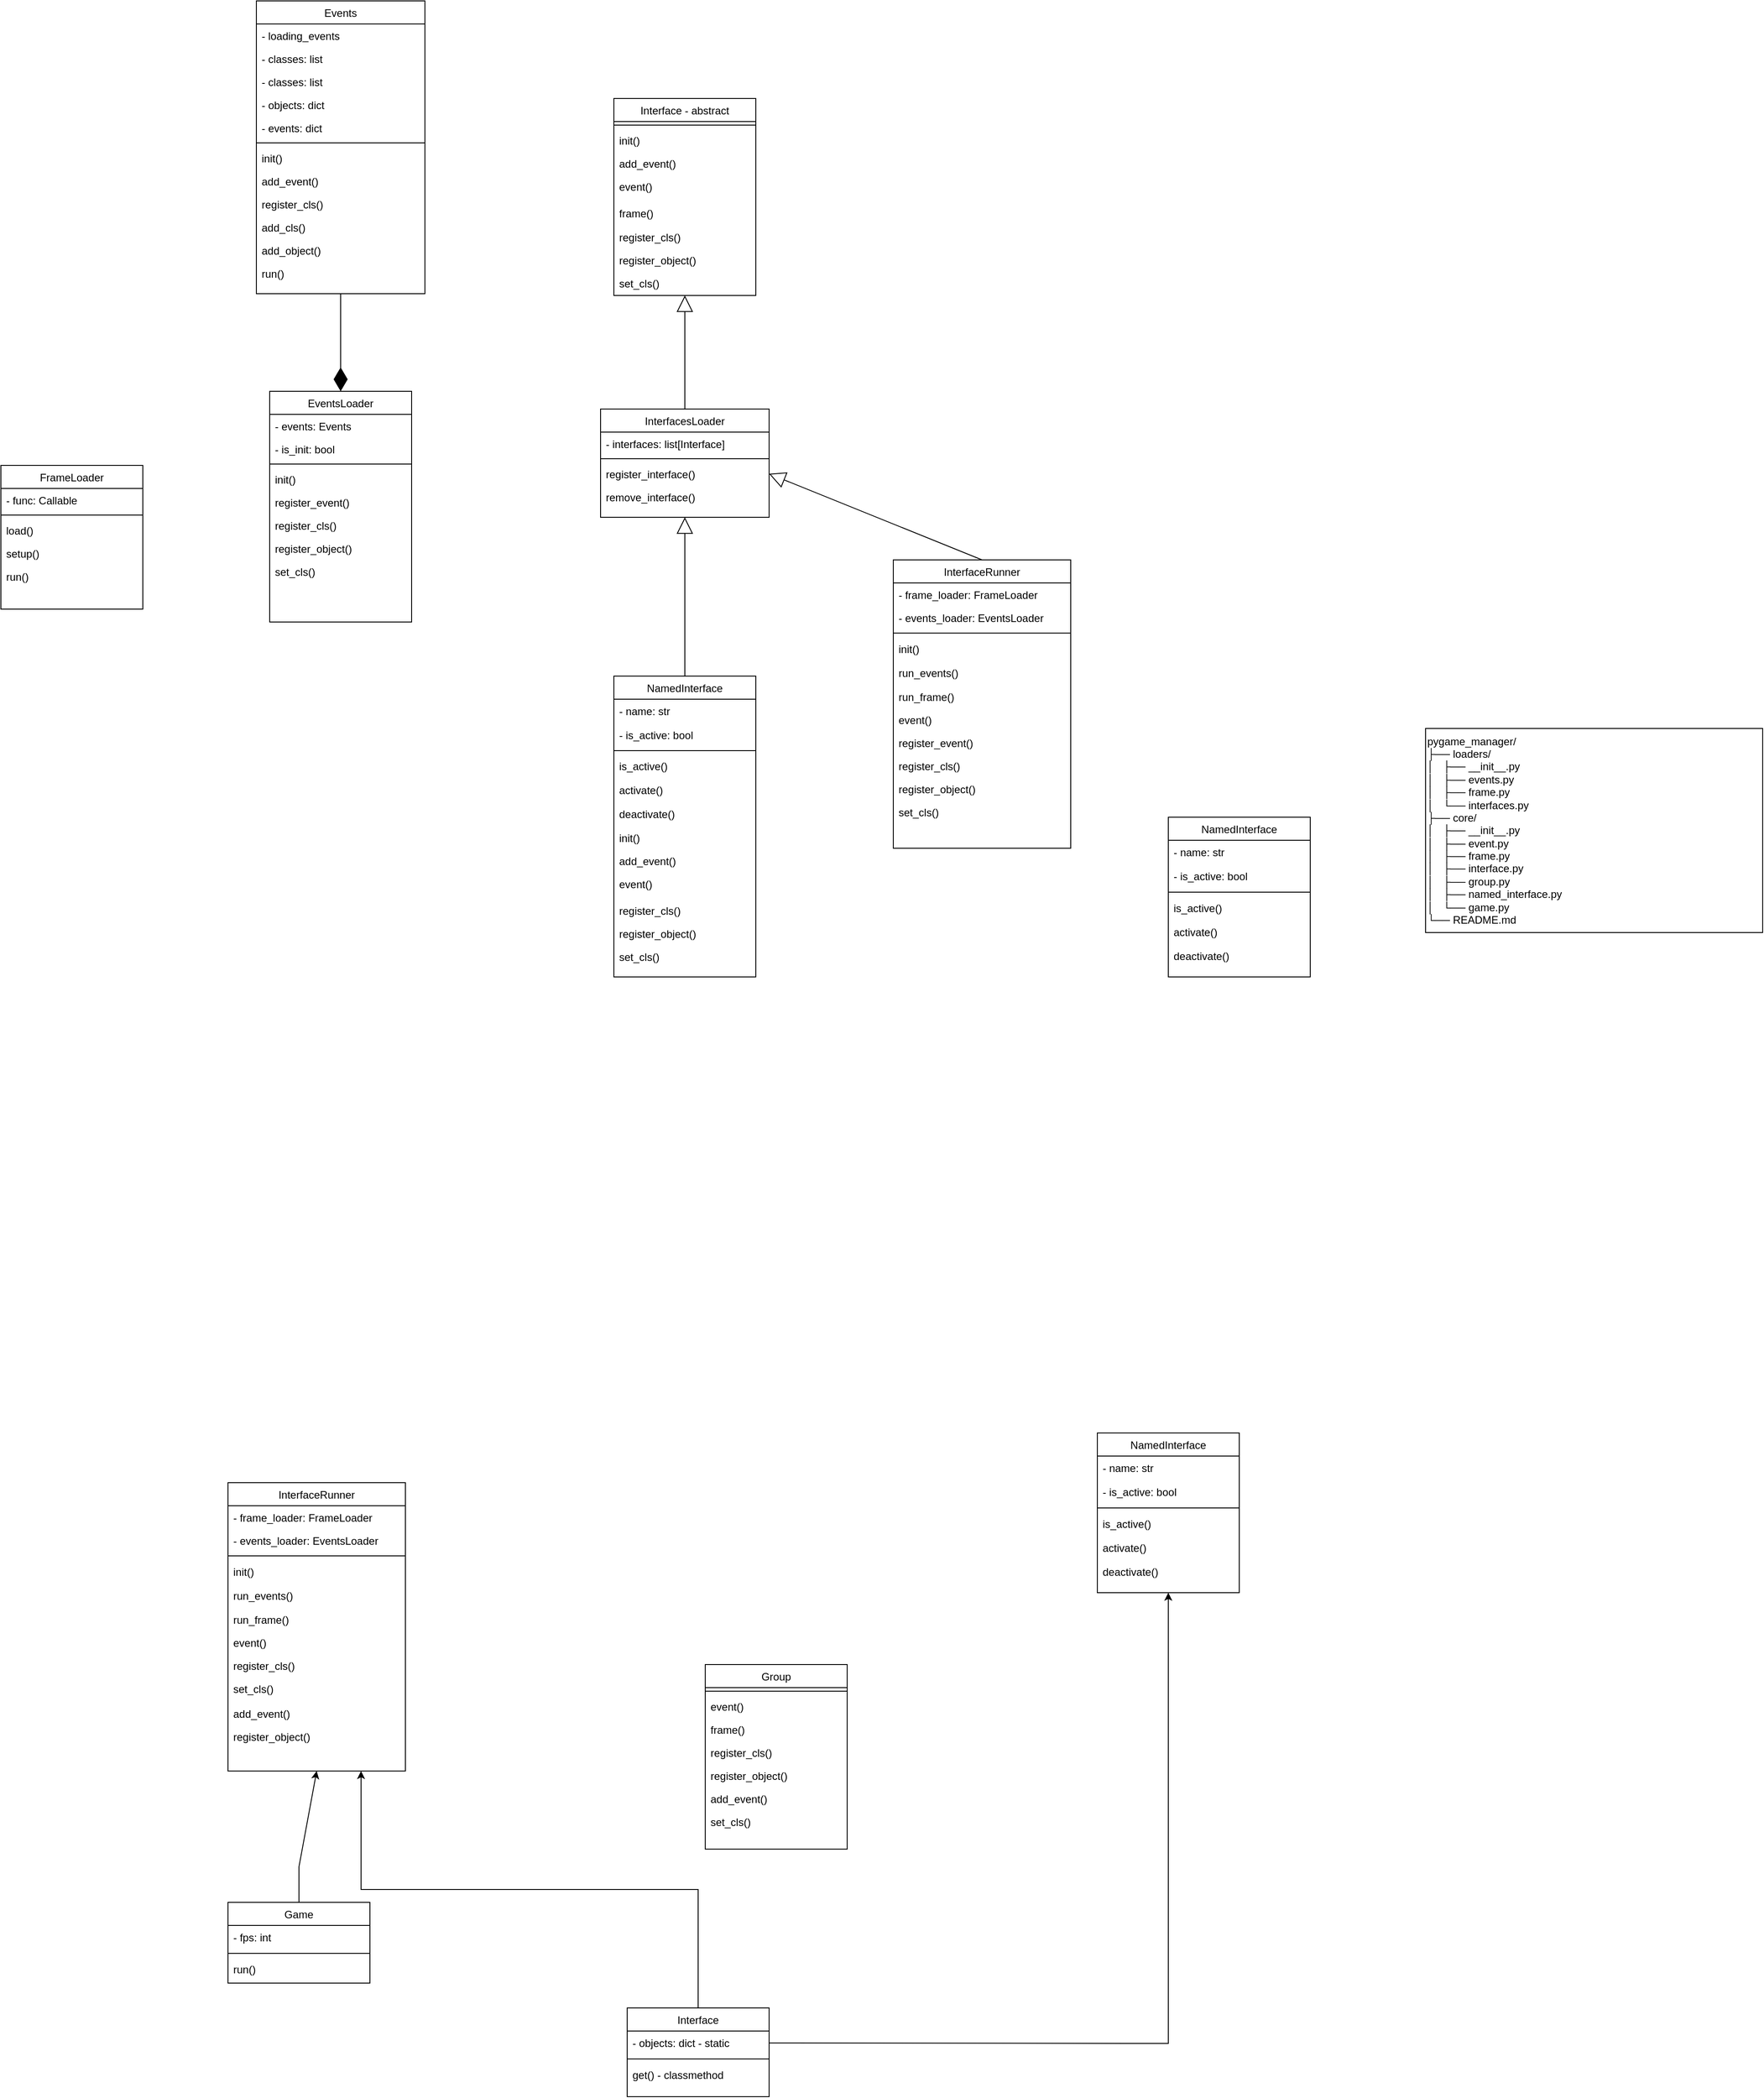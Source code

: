<mxfile version="26.0.16">
  <diagram id="C5RBs43oDa-KdzZeNtuy" name="Page-1">
    <mxGraphModel dx="1600" dy="2019" grid="1" gridSize="10" guides="1" tooltips="1" connect="1" arrows="1" fold="1" page="1" pageScale="1" pageWidth="827" pageHeight="1169" math="0" shadow="0">
      <root>
        <mxCell id="WIyWlLk6GJQsqaUBKTNV-0" />
        <mxCell id="WIyWlLk6GJQsqaUBKTNV-1" parent="WIyWlLk6GJQsqaUBKTNV-0" />
        <mxCell id="MnHgNe1KUJ_qipHJh511-0" value="EventsLoader" style="swimlane;fontStyle=0;align=center;verticalAlign=top;childLayout=stackLayout;horizontal=1;startSize=26;horizontalStack=0;resizeParent=1;resizeLast=0;collapsible=1;marginBottom=0;rounded=0;shadow=0;strokeWidth=1;" parent="WIyWlLk6GJQsqaUBKTNV-1" vertex="1">
          <mxGeometry x="1067" y="130" width="160" height="260" as="geometry">
            <mxRectangle x="550" y="140" width="160" height="26" as="alternateBounds" />
          </mxGeometry>
        </mxCell>
        <mxCell id="MnHgNe1KUJ_qipHJh511-1" value="- events: Events" style="text;align=left;verticalAlign=top;spacingLeft=4;spacingRight=4;overflow=hidden;rotatable=0;points=[[0,0.5],[1,0.5]];portConstraint=eastwest;" parent="MnHgNe1KUJ_qipHJh511-0" vertex="1">
          <mxGeometry y="26" width="160" height="26" as="geometry" />
        </mxCell>
        <mxCell id="MnHgNe1KUJ_qipHJh511-3" value="- is_init: bool" style="text;align=left;verticalAlign=top;spacingLeft=4;spacingRight=4;overflow=hidden;rotatable=0;points=[[0,0.5],[1,0.5]];portConstraint=eastwest;rounded=0;shadow=0;html=0;" parent="MnHgNe1KUJ_qipHJh511-0" vertex="1">
          <mxGeometry y="52" width="160" height="26" as="geometry" />
        </mxCell>
        <mxCell id="MnHgNe1KUJ_qipHJh511-6" value="" style="line;html=1;strokeWidth=1;align=left;verticalAlign=middle;spacingTop=-1;spacingLeft=3;spacingRight=3;rotatable=0;labelPosition=right;points=[];portConstraint=eastwest;" parent="MnHgNe1KUJ_qipHJh511-0" vertex="1">
          <mxGeometry y="78" width="160" height="8" as="geometry" />
        </mxCell>
        <mxCell id="MnHgNe1KUJ_qipHJh511-207" value="init()" style="text;align=left;verticalAlign=top;spacingLeft=4;spacingRight=4;overflow=hidden;rotatable=0;points=[[0,0.5],[1,0.5]];portConstraint=eastwest;" parent="MnHgNe1KUJ_qipHJh511-0" vertex="1">
          <mxGeometry y="86" width="160" height="26" as="geometry" />
        </mxCell>
        <mxCell id="MnHgNe1KUJ_qipHJh511-201" value="register_event()" style="text;align=left;verticalAlign=top;spacingLeft=4;spacingRight=4;overflow=hidden;rotatable=0;points=[[0,0.5],[1,0.5]];portConstraint=eastwest;" parent="MnHgNe1KUJ_qipHJh511-0" vertex="1">
          <mxGeometry y="112" width="160" height="26" as="geometry" />
        </mxCell>
        <mxCell id="MnHgNe1KUJ_qipHJh511-204" value="register_cls()&#xa;" style="text;align=left;verticalAlign=top;spacingLeft=4;spacingRight=4;overflow=hidden;rotatable=0;points=[[0,0.5],[1,0.5]];portConstraint=eastwest;" parent="MnHgNe1KUJ_qipHJh511-0" vertex="1">
          <mxGeometry y="138" width="160" height="26" as="geometry" />
        </mxCell>
        <mxCell id="MnHgNe1KUJ_qipHJh511-203" value="register_object()" style="text;align=left;verticalAlign=top;spacingLeft=4;spacingRight=4;overflow=hidden;rotatable=0;points=[[0,0.5],[1,0.5]];portConstraint=eastwest;" parent="MnHgNe1KUJ_qipHJh511-0" vertex="1">
          <mxGeometry y="164" width="160" height="26" as="geometry" />
        </mxCell>
        <mxCell id="MnHgNe1KUJ_qipHJh511-202" value="set_cls()&#xa;" style="text;align=left;verticalAlign=top;spacingLeft=4;spacingRight=4;overflow=hidden;rotatable=0;points=[[0,0.5],[1,0.5]];portConstraint=eastwest;" parent="MnHgNe1KUJ_qipHJh511-0" vertex="1">
          <mxGeometry y="190" width="160" height="26" as="geometry" />
        </mxCell>
        <mxCell id="MnHgNe1KUJ_qipHJh511-190" style="edgeStyle=orthogonalEdgeStyle;rounded=0;orthogonalLoop=1;jettySize=auto;html=1;exitX=0.5;exitY=0;exitDx=0;exitDy=0;entryX=0.75;entryY=1;entryDx=0;entryDy=0;" parent="WIyWlLk6GJQsqaUBKTNV-1" source="MnHgNe1KUJ_qipHJh511-19" target="MnHgNe1KUJ_qipHJh511-106" edge="1">
          <mxGeometry relative="1" as="geometry" />
        </mxCell>
        <mxCell id="MnHgNe1KUJ_qipHJh511-19" value="Interface" style="swimlane;fontStyle=0;align=center;verticalAlign=top;childLayout=stackLayout;horizontal=1;startSize=26;horizontalStack=0;resizeParent=1;resizeLast=0;collapsible=1;marginBottom=0;rounded=0;shadow=0;strokeWidth=1;" parent="WIyWlLk6GJQsqaUBKTNV-1" vertex="1">
          <mxGeometry x="1470" y="1952" width="160" height="100" as="geometry">
            <mxRectangle x="550" y="140" width="160" height="26" as="alternateBounds" />
          </mxGeometry>
        </mxCell>
        <mxCell id="MnHgNe1KUJ_qipHJh511-187" value="- objects: dict - static" style="text;align=left;verticalAlign=top;spacingLeft=4;spacingRight=4;overflow=hidden;rotatable=0;points=[[0,0.5],[1,0.5]];portConstraint=eastwest;rounded=0;shadow=0;html=0;" parent="MnHgNe1KUJ_qipHJh511-19" vertex="1">
          <mxGeometry y="26" width="160" height="27" as="geometry" />
        </mxCell>
        <mxCell id="MnHgNe1KUJ_qipHJh511-23" value="" style="line;html=1;strokeWidth=1;align=left;verticalAlign=middle;spacingTop=-1;spacingLeft=3;spacingRight=3;rotatable=0;labelPosition=right;points=[];portConstraint=eastwest;" parent="MnHgNe1KUJ_qipHJh511-19" vertex="1">
          <mxGeometry y="53" width="160" height="9" as="geometry" />
        </mxCell>
        <mxCell id="MnHgNe1KUJ_qipHJh511-40" value="get() - classmethod" style="text;align=left;verticalAlign=top;spacingLeft=4;spacingRight=4;overflow=hidden;rotatable=0;points=[[0,0.5],[1,0.5]];portConstraint=eastwest;rounded=0;shadow=0;html=0;" parent="MnHgNe1KUJ_qipHJh511-19" vertex="1">
          <mxGeometry y="62" width="160" height="27" as="geometry" />
        </mxCell>
        <mxCell id="MnHgNe1KUJ_qipHJh511-44" value="Game" style="swimlane;fontStyle=0;align=center;verticalAlign=top;childLayout=stackLayout;horizontal=1;startSize=26;horizontalStack=0;resizeParent=1;resizeLast=0;collapsible=1;marginBottom=0;rounded=0;shadow=0;strokeWidth=1;" parent="WIyWlLk6GJQsqaUBKTNV-1" vertex="1">
          <mxGeometry x="1020" y="1833" width="160" height="91" as="geometry">
            <mxRectangle x="550" y="140" width="160" height="26" as="alternateBounds" />
          </mxGeometry>
        </mxCell>
        <mxCell id="MnHgNe1KUJ_qipHJh511-45" value="- fps: int" style="text;align=left;verticalAlign=top;spacingLeft=4;spacingRight=4;overflow=hidden;rotatable=0;points=[[0,0.5],[1,0.5]];portConstraint=eastwest;rounded=0;shadow=0;html=0;" parent="MnHgNe1KUJ_qipHJh511-44" vertex="1">
          <mxGeometry y="26" width="160" height="27" as="geometry" />
        </mxCell>
        <mxCell id="MnHgNe1KUJ_qipHJh511-48" value="" style="line;html=1;strokeWidth=1;align=left;verticalAlign=middle;spacingTop=-1;spacingLeft=3;spacingRight=3;rotatable=0;labelPosition=right;points=[];portConstraint=eastwest;" parent="MnHgNe1KUJ_qipHJh511-44" vertex="1">
          <mxGeometry y="53" width="160" height="9" as="geometry" />
        </mxCell>
        <mxCell id="MnHgNe1KUJ_qipHJh511-57" value="run()" style="text;align=left;verticalAlign=top;spacingLeft=4;spacingRight=4;overflow=hidden;rotatable=0;points=[[0,0.5],[1,0.5]];portConstraint=eastwest;rounded=0;shadow=0;html=0;" parent="MnHgNe1KUJ_qipHJh511-44" vertex="1">
          <mxGeometry y="62" width="160" height="27" as="geometry" />
        </mxCell>
        <mxCell id="MnHgNe1KUJ_qipHJh511-67" value="Group" style="swimlane;fontStyle=0;align=center;verticalAlign=top;childLayout=stackLayout;horizontal=1;startSize=26;horizontalStack=0;resizeParent=1;resizeLast=0;collapsible=1;marginBottom=0;rounded=0;shadow=0;strokeWidth=1;" parent="WIyWlLk6GJQsqaUBKTNV-1" vertex="1">
          <mxGeometry x="1558" y="1565" width="160" height="208" as="geometry">
            <mxRectangle x="550" y="140" width="160" height="26" as="alternateBounds" />
          </mxGeometry>
        </mxCell>
        <mxCell id="MnHgNe1KUJ_qipHJh511-70" value="" style="line;html=1;strokeWidth=1;align=left;verticalAlign=middle;spacingTop=-1;spacingLeft=3;spacingRight=3;rotatable=0;labelPosition=right;points=[];portConstraint=eastwest;" parent="MnHgNe1KUJ_qipHJh511-67" vertex="1">
          <mxGeometry y="26" width="160" height="8" as="geometry" />
        </mxCell>
        <mxCell id="MnHgNe1KUJ_qipHJh511-75" value="event()" style="text;align=left;verticalAlign=top;spacingLeft=4;spacingRight=4;overflow=hidden;rotatable=0;points=[[0,0.5],[1,0.5]];portConstraint=eastwest;rounded=0;shadow=0;html=0;" parent="MnHgNe1KUJ_qipHJh511-67" vertex="1">
          <mxGeometry y="34" width="160" height="26" as="geometry" />
        </mxCell>
        <mxCell id="MnHgNe1KUJ_qipHJh511-136" value="frame()&#xa;" style="text;align=left;verticalAlign=top;spacingLeft=4;spacingRight=4;overflow=hidden;rotatable=0;points=[[0,0.5],[1,0.5]];portConstraint=eastwest;" parent="MnHgNe1KUJ_qipHJh511-67" vertex="1">
          <mxGeometry y="60" width="160" height="26" as="geometry" />
        </mxCell>
        <mxCell id="MnHgNe1KUJ_qipHJh511-137" value="register_cls()&#xa;" style="text;align=left;verticalAlign=top;spacingLeft=4;spacingRight=4;overflow=hidden;rotatable=0;points=[[0,0.5],[1,0.5]];portConstraint=eastwest;" parent="MnHgNe1KUJ_qipHJh511-67" vertex="1">
          <mxGeometry y="86" width="160" height="26" as="geometry" />
        </mxCell>
        <mxCell id="MnHgNe1KUJ_qipHJh511-138" value="register_object()" style="text;align=left;verticalAlign=top;spacingLeft=4;spacingRight=4;overflow=hidden;rotatable=0;points=[[0,0.5],[1,0.5]];portConstraint=eastwest;" parent="MnHgNe1KUJ_qipHJh511-67" vertex="1">
          <mxGeometry y="112" width="160" height="26" as="geometry" />
        </mxCell>
        <mxCell id="MnHgNe1KUJ_qipHJh511-73" value="add_event()" style="text;align=left;verticalAlign=top;spacingLeft=4;spacingRight=4;overflow=hidden;rotatable=0;points=[[0,0.5],[1,0.5]];portConstraint=eastwest;rounded=0;shadow=0;html=0;" parent="MnHgNe1KUJ_qipHJh511-67" vertex="1">
          <mxGeometry y="138" width="160" height="26" as="geometry" />
        </mxCell>
        <mxCell id="MnHgNe1KUJ_qipHJh511-140" value="set_cls()&#xa;" style="text;align=left;verticalAlign=top;spacingLeft=4;spacingRight=4;overflow=hidden;rotatable=0;points=[[0,0.5],[1,0.5]];portConstraint=eastwest;" parent="MnHgNe1KUJ_qipHJh511-67" vertex="1">
          <mxGeometry y="164" width="160" height="26" as="geometry" />
        </mxCell>
        <mxCell id="MnHgNe1KUJ_qipHJh511-77" value="Events" style="swimlane;fontStyle=0;align=center;verticalAlign=top;childLayout=stackLayout;horizontal=1;startSize=26;horizontalStack=0;resizeParent=1;resizeLast=0;collapsible=1;marginBottom=0;rounded=0;shadow=0;strokeWidth=1;" parent="WIyWlLk6GJQsqaUBKTNV-1" vertex="1">
          <mxGeometry x="1052" y="-310" width="190" height="330" as="geometry">
            <mxRectangle x="550" y="140" width="160" height="26" as="alternateBounds" />
          </mxGeometry>
        </mxCell>
        <mxCell id="MnHgNe1KUJ_qipHJh511-78" value="- loading_events" style="text;align=left;verticalAlign=top;spacingLeft=4;spacingRight=4;overflow=hidden;rotatable=0;points=[[0,0.5],[1,0.5]];portConstraint=eastwest;rounded=0;shadow=0;html=0;" parent="MnHgNe1KUJ_qipHJh511-77" vertex="1">
          <mxGeometry y="26" width="190" height="26" as="geometry" />
        </mxCell>
        <mxCell id="MnHgNe1KUJ_qipHJh511-105" value="- classes: list" style="text;align=left;verticalAlign=top;spacingLeft=4;spacingRight=4;overflow=hidden;rotatable=0;points=[[0,0.5],[1,0.5]];portConstraint=eastwest;" parent="MnHgNe1KUJ_qipHJh511-77" vertex="1">
          <mxGeometry y="52" width="190" height="26" as="geometry" />
        </mxCell>
        <mxCell id="MnHgNe1KUJ_qipHJh511-79" value="- classes: list" style="text;align=left;verticalAlign=top;spacingLeft=4;spacingRight=4;overflow=hidden;rotatable=0;points=[[0,0.5],[1,0.5]];portConstraint=eastwest;" parent="MnHgNe1KUJ_qipHJh511-77" vertex="1">
          <mxGeometry y="78" width="190" height="26" as="geometry" />
        </mxCell>
        <mxCell id="MnHgNe1KUJ_qipHJh511-88" value="- objects: dict" style="text;align=left;verticalAlign=top;spacingLeft=4;spacingRight=4;overflow=hidden;rotatable=0;points=[[0,0.5],[1,0.5]];portConstraint=eastwest;" parent="MnHgNe1KUJ_qipHJh511-77" vertex="1">
          <mxGeometry y="104" width="190" height="26" as="geometry" />
        </mxCell>
        <mxCell id="MnHgNe1KUJ_qipHJh511-89" value="- events: dict" style="text;align=left;verticalAlign=top;spacingLeft=4;spacingRight=4;overflow=hidden;rotatable=0;points=[[0,0.5],[1,0.5]];portConstraint=eastwest;" parent="MnHgNe1KUJ_qipHJh511-77" vertex="1">
          <mxGeometry y="130" width="190" height="26" as="geometry" />
        </mxCell>
        <mxCell id="MnHgNe1KUJ_qipHJh511-80" value="" style="line;html=1;strokeWidth=1;align=left;verticalAlign=middle;spacingTop=-1;spacingLeft=3;spacingRight=3;rotatable=0;labelPosition=right;points=[];portConstraint=eastwest;" parent="MnHgNe1KUJ_qipHJh511-77" vertex="1">
          <mxGeometry y="156" width="190" height="8" as="geometry" />
        </mxCell>
        <mxCell id="MnHgNe1KUJ_qipHJh511-81" value="init()" style="text;align=left;verticalAlign=top;spacingLeft=4;spacingRight=4;overflow=hidden;rotatable=0;points=[[0,0.5],[1,0.5]];portConstraint=eastwest;rounded=0;shadow=0;html=0;" parent="MnHgNe1KUJ_qipHJh511-77" vertex="1">
          <mxGeometry y="164" width="190" height="26" as="geometry" />
        </mxCell>
        <mxCell id="MnHgNe1KUJ_qipHJh511-90" value="add_event()" style="text;align=left;verticalAlign=top;spacingLeft=4;spacingRight=4;overflow=hidden;rotatable=0;points=[[0,0.5],[1,0.5]];portConstraint=eastwest;rounded=0;shadow=0;html=0;" parent="MnHgNe1KUJ_qipHJh511-77" vertex="1">
          <mxGeometry y="190" width="190" height="26" as="geometry" />
        </mxCell>
        <mxCell id="MnHgNe1KUJ_qipHJh511-91" value="register_cls()" style="text;align=left;verticalAlign=top;spacingLeft=4;spacingRight=4;overflow=hidden;rotatable=0;points=[[0,0.5],[1,0.5]];portConstraint=eastwest;rounded=0;shadow=0;html=0;" parent="MnHgNe1KUJ_qipHJh511-77" vertex="1">
          <mxGeometry y="216" width="190" height="26" as="geometry" />
        </mxCell>
        <mxCell id="MnHgNe1KUJ_qipHJh511-93" value="add_cls()" style="text;align=left;verticalAlign=top;spacingLeft=4;spacingRight=4;overflow=hidden;rotatable=0;points=[[0,0.5],[1,0.5]];portConstraint=eastwest;rounded=0;shadow=0;html=0;" parent="MnHgNe1KUJ_qipHJh511-77" vertex="1">
          <mxGeometry y="242" width="190" height="26" as="geometry" />
        </mxCell>
        <mxCell id="MnHgNe1KUJ_qipHJh511-94" value="add_object()" style="text;align=left;verticalAlign=top;spacingLeft=4;spacingRight=4;overflow=hidden;rotatable=0;points=[[0,0.5],[1,0.5]];portConstraint=eastwest;rounded=0;shadow=0;html=0;" parent="MnHgNe1KUJ_qipHJh511-77" vertex="1">
          <mxGeometry y="268" width="190" height="26" as="geometry" />
        </mxCell>
        <mxCell id="MnHgNe1KUJ_qipHJh511-95" value="run()" style="text;align=left;verticalAlign=top;spacingLeft=4;spacingRight=4;overflow=hidden;rotatable=0;points=[[0,0.5],[1,0.5]];portConstraint=eastwest;rounded=0;shadow=0;html=0;" parent="MnHgNe1KUJ_qipHJh511-77" vertex="1">
          <mxGeometry y="294" width="190" height="26" as="geometry" />
        </mxCell>
        <mxCell id="MnHgNe1KUJ_qipHJh511-96" value="InterfacesLoader" style="swimlane;fontStyle=0;align=center;verticalAlign=top;childLayout=stackLayout;horizontal=1;startSize=26;horizontalStack=0;resizeParent=1;resizeLast=0;collapsible=1;marginBottom=0;rounded=0;shadow=0;strokeWidth=1;" parent="WIyWlLk6GJQsqaUBKTNV-1" vertex="1">
          <mxGeometry x="1440" y="150" width="190" height="122" as="geometry">
            <mxRectangle x="550" y="140" width="160" height="26" as="alternateBounds" />
          </mxGeometry>
        </mxCell>
        <mxCell id="MnHgNe1KUJ_qipHJh511-98" value="- interfaces: list[Interface]" style="text;align=left;verticalAlign=top;spacingLeft=4;spacingRight=4;overflow=hidden;rotatable=0;points=[[0,0.5],[1,0.5]];portConstraint=eastwest;" parent="MnHgNe1KUJ_qipHJh511-96" vertex="1">
          <mxGeometry y="26" width="190" height="26" as="geometry" />
        </mxCell>
        <mxCell id="MnHgNe1KUJ_qipHJh511-99" value="" style="line;html=1;strokeWidth=1;align=left;verticalAlign=middle;spacingTop=-1;spacingLeft=3;spacingRight=3;rotatable=0;labelPosition=right;points=[];portConstraint=eastwest;" parent="MnHgNe1KUJ_qipHJh511-96" vertex="1">
          <mxGeometry y="52" width="190" height="8" as="geometry" />
        </mxCell>
        <mxCell id="MnHgNe1KUJ_qipHJh511-100" value="register_interface()" style="text;align=left;verticalAlign=top;spacingLeft=4;spacingRight=4;overflow=hidden;rotatable=0;points=[[0,0.5],[1,0.5]];portConstraint=eastwest;rounded=0;shadow=0;html=0;" parent="MnHgNe1KUJ_qipHJh511-96" vertex="1">
          <mxGeometry y="60" width="190" height="26" as="geometry" />
        </mxCell>
        <mxCell id="MnHgNe1KUJ_qipHJh511-133" value="remove_interface()" style="text;align=left;verticalAlign=top;spacingLeft=4;spacingRight=4;overflow=hidden;rotatable=0;points=[[0,0.5],[1,0.5]];portConstraint=eastwest;rounded=0;shadow=0;html=0;" parent="MnHgNe1KUJ_qipHJh511-96" vertex="1">
          <mxGeometry y="86" width="190" height="26" as="geometry" />
        </mxCell>
        <mxCell id="MnHgNe1KUJ_qipHJh511-106" value="InterfaceRunner" style="swimlane;fontStyle=0;align=center;verticalAlign=top;childLayout=stackLayout;horizontal=1;startSize=26;horizontalStack=0;resizeParent=1;resizeLast=0;collapsible=1;marginBottom=0;rounded=0;shadow=0;strokeWidth=1;" parent="WIyWlLk6GJQsqaUBKTNV-1" vertex="1">
          <mxGeometry x="1020" y="1360" width="200" height="325" as="geometry">
            <mxRectangle x="550" y="140" width="160" height="26" as="alternateBounds" />
          </mxGeometry>
        </mxCell>
        <mxCell id="MnHgNe1KUJ_qipHJh511-191" value="- frame_loader: FrameLoader" style="text;align=left;verticalAlign=top;spacingLeft=4;spacingRight=4;overflow=hidden;rotatable=0;points=[[0,0.5],[1,0.5]];portConstraint=eastwest;" parent="MnHgNe1KUJ_qipHJh511-106" vertex="1">
          <mxGeometry y="26" width="200" height="26" as="geometry" />
        </mxCell>
        <mxCell id="MnHgNe1KUJ_qipHJh511-194" value="- events_loader: EventsLoader" style="text;align=left;verticalAlign=top;spacingLeft=4;spacingRight=4;overflow=hidden;rotatable=0;points=[[0,0.5],[1,0.5]];portConstraint=eastwest;" parent="MnHgNe1KUJ_qipHJh511-106" vertex="1">
          <mxGeometry y="52" width="200" height="26" as="geometry" />
        </mxCell>
        <mxCell id="MnHgNe1KUJ_qipHJh511-108" value="" style="line;html=1;strokeWidth=1;align=left;verticalAlign=middle;spacingTop=-1;spacingLeft=3;spacingRight=3;rotatable=0;labelPosition=right;points=[];portConstraint=eastwest;" parent="MnHgNe1KUJ_qipHJh511-106" vertex="1">
          <mxGeometry y="78" width="200" height="9" as="geometry" />
        </mxCell>
        <mxCell id="MnHgNe1KUJ_qipHJh511-156" value="init()" style="text;align=left;verticalAlign=top;spacingLeft=4;spacingRight=4;overflow=hidden;rotatable=0;points=[[0,0.5],[1,0.5]];portConstraint=eastwest;rounded=0;shadow=0;html=0;" parent="MnHgNe1KUJ_qipHJh511-106" vertex="1">
          <mxGeometry y="87" width="200" height="27" as="geometry" />
        </mxCell>
        <mxCell id="MnHgNe1KUJ_qipHJh511-113" value="run_events()" style="text;align=left;verticalAlign=top;spacingLeft=4;spacingRight=4;overflow=hidden;rotatable=0;points=[[0,0.5],[1,0.5]];portConstraint=eastwest;rounded=0;shadow=0;html=0;" parent="MnHgNe1KUJ_qipHJh511-106" vertex="1">
          <mxGeometry y="114" width="200" height="27" as="geometry" />
        </mxCell>
        <mxCell id="MnHgNe1KUJ_qipHJh511-182" value="run_frame()" style="text;align=left;verticalAlign=top;spacingLeft=4;spacingRight=4;overflow=hidden;rotatable=0;points=[[0,0.5],[1,0.5]];portConstraint=eastwest;" parent="MnHgNe1KUJ_qipHJh511-106" vertex="1">
          <mxGeometry y="141" width="200" height="26" as="geometry" />
        </mxCell>
        <mxCell id="MnHgNe1KUJ_qipHJh511-159" value="event()" style="text;align=left;verticalAlign=top;spacingLeft=4;spacingRight=4;overflow=hidden;rotatable=0;points=[[0,0.5],[1,0.5]];portConstraint=eastwest;rounded=0;shadow=0;html=0;" parent="MnHgNe1KUJ_qipHJh511-106" vertex="1">
          <mxGeometry y="167" width="200" height="26" as="geometry" />
        </mxCell>
        <mxCell id="MnHgNe1KUJ_qipHJh511-160" value="register_cls()&#xa;" style="text;align=left;verticalAlign=top;spacingLeft=4;spacingRight=4;overflow=hidden;rotatable=0;points=[[0,0.5],[1,0.5]];portConstraint=eastwest;" parent="MnHgNe1KUJ_qipHJh511-106" vertex="1">
          <mxGeometry y="193" width="200" height="26" as="geometry" />
        </mxCell>
        <mxCell id="MnHgNe1KUJ_qipHJh511-163" value="set_cls()&#xa;" style="text;align=left;verticalAlign=top;spacingLeft=4;spacingRight=4;overflow=hidden;rotatable=0;points=[[0,0.5],[1,0.5]];portConstraint=eastwest;" parent="MnHgNe1KUJ_qipHJh511-106" vertex="1">
          <mxGeometry y="219" width="200" height="28" as="geometry" />
        </mxCell>
        <mxCell id="MnHgNe1KUJ_qipHJh511-162" value="add_event()" style="text;align=left;verticalAlign=top;spacingLeft=4;spacingRight=4;overflow=hidden;rotatable=0;points=[[0,0.5],[1,0.5]];portConstraint=eastwest;rounded=0;shadow=0;html=0;" parent="MnHgNe1KUJ_qipHJh511-106" vertex="1">
          <mxGeometry y="247" width="200" height="26" as="geometry" />
        </mxCell>
        <mxCell id="MnHgNe1KUJ_qipHJh511-161" value="register_object()" style="text;align=left;verticalAlign=top;spacingLeft=4;spacingRight=4;overflow=hidden;rotatable=0;points=[[0,0.5],[1,0.5]];portConstraint=eastwest;" parent="MnHgNe1KUJ_qipHJh511-106" vertex="1">
          <mxGeometry y="273" width="200" height="26" as="geometry" />
        </mxCell>
        <mxCell id="MnHgNe1KUJ_qipHJh511-122" value="" style="endArrow=classic;html=1;rounded=0;exitX=0.5;exitY=0;exitDx=0;exitDy=0;entryX=0.5;entryY=1;entryDx=0;entryDy=0;" parent="WIyWlLk6GJQsqaUBKTNV-1" source="MnHgNe1KUJ_qipHJh511-44" target="MnHgNe1KUJ_qipHJh511-106" edge="1">
          <mxGeometry width="50" height="50" relative="1" as="geometry">
            <mxPoint x="1260" y="1825" as="sourcePoint" />
            <mxPoint x="1102" y="1680" as="targetPoint" />
            <Array as="points">
              <mxPoint x="1100" y="1793" />
            </Array>
          </mxGeometry>
        </mxCell>
        <mxCell id="MnHgNe1KUJ_qipHJh511-142" value="FrameLoader" style="swimlane;fontStyle=0;align=center;verticalAlign=top;childLayout=stackLayout;horizontal=1;startSize=26;horizontalStack=0;resizeParent=1;resizeLast=0;collapsible=1;marginBottom=0;rounded=0;shadow=0;strokeWidth=1;" parent="WIyWlLk6GJQsqaUBKTNV-1" vertex="1">
          <mxGeometry x="764" y="213.5" width="160" height="162" as="geometry">
            <mxRectangle x="550" y="140" width="160" height="26" as="alternateBounds" />
          </mxGeometry>
        </mxCell>
        <mxCell id="MnHgNe1KUJ_qipHJh511-153" value="- func: Callable" style="text;align=left;verticalAlign=top;spacingLeft=4;spacingRight=4;overflow=hidden;rotatable=0;points=[[0,0.5],[1,0.5]];portConstraint=eastwest;" parent="MnHgNe1KUJ_qipHJh511-142" vertex="1">
          <mxGeometry y="26" width="160" height="26" as="geometry" />
        </mxCell>
        <mxCell id="MnHgNe1KUJ_qipHJh511-143" value="" style="line;html=1;strokeWidth=1;align=left;verticalAlign=middle;spacingTop=-1;spacingLeft=3;spacingRight=3;rotatable=0;labelPosition=right;points=[];portConstraint=eastwest;" parent="MnHgNe1KUJ_qipHJh511-142" vertex="1">
          <mxGeometry y="52" width="160" height="8" as="geometry" />
        </mxCell>
        <mxCell id="MnHgNe1KUJ_qipHJh511-154" value="load()" style="text;align=left;verticalAlign=top;spacingLeft=4;spacingRight=4;overflow=hidden;rotatable=0;points=[[0,0.5],[1,0.5]];portConstraint=eastwest;" parent="MnHgNe1KUJ_qipHJh511-142" vertex="1">
          <mxGeometry y="60" width="160" height="26" as="geometry" />
        </mxCell>
        <mxCell id="MnHgNe1KUJ_qipHJh511-183" value="setup()" style="text;align=left;verticalAlign=top;spacingLeft=4;spacingRight=4;overflow=hidden;rotatable=0;points=[[0,0.5],[1,0.5]];portConstraint=eastwest;" parent="MnHgNe1KUJ_qipHJh511-142" vertex="1">
          <mxGeometry y="86" width="160" height="26" as="geometry" />
        </mxCell>
        <mxCell id="MnHgNe1KUJ_qipHJh511-180" value="run()" style="text;align=left;verticalAlign=top;spacingLeft=4;spacingRight=4;overflow=hidden;rotatable=0;points=[[0,0.5],[1,0.5]];portConstraint=eastwest;" parent="MnHgNe1KUJ_qipHJh511-142" vertex="1">
          <mxGeometry y="112" width="160" height="24" as="geometry" />
        </mxCell>
        <mxCell id="MnHgNe1KUJ_qipHJh511-169" value="NamedInterface" style="swimlane;fontStyle=0;align=center;verticalAlign=top;childLayout=stackLayout;horizontal=1;startSize=26;horizontalStack=0;resizeParent=1;resizeLast=0;collapsible=1;marginBottom=0;rounded=0;shadow=0;strokeWidth=1;" parent="WIyWlLk6GJQsqaUBKTNV-1" vertex="1">
          <mxGeometry x="2000" y="1304" width="160" height="180" as="geometry">
            <mxRectangle x="550" y="140" width="160" height="26" as="alternateBounds" />
          </mxGeometry>
        </mxCell>
        <mxCell id="MnHgNe1KUJ_qipHJh511-170" value="- name: str" style="text;align=left;verticalAlign=top;spacingLeft=4;spacingRight=4;overflow=hidden;rotatable=0;points=[[0,0.5],[1,0.5]];portConstraint=eastwest;rounded=0;shadow=0;html=0;" parent="MnHgNe1KUJ_qipHJh511-169" vertex="1">
          <mxGeometry y="26" width="160" height="27" as="geometry" />
        </mxCell>
        <mxCell id="MnHgNe1KUJ_qipHJh511-171" value="- is_active: bool" style="text;align=left;verticalAlign=top;spacingLeft=4;spacingRight=4;overflow=hidden;rotatable=0;points=[[0,0.5],[1,0.5]];portConstraint=eastwest;rounded=0;shadow=0;html=0;" parent="MnHgNe1KUJ_qipHJh511-169" vertex="1">
          <mxGeometry y="53" width="160" height="27" as="geometry" />
        </mxCell>
        <mxCell id="MnHgNe1KUJ_qipHJh511-172" value="" style="line;html=1;strokeWidth=1;align=left;verticalAlign=middle;spacingTop=-1;spacingLeft=3;spacingRight=3;rotatable=0;labelPosition=right;points=[];portConstraint=eastwest;" parent="MnHgNe1KUJ_qipHJh511-169" vertex="1">
          <mxGeometry y="80" width="160" height="9" as="geometry" />
        </mxCell>
        <mxCell id="MnHgNe1KUJ_qipHJh511-173" value="is_active()" style="text;align=left;verticalAlign=top;spacingLeft=4;spacingRight=4;overflow=hidden;rotatable=0;points=[[0,0.5],[1,0.5]];portConstraint=eastwest;rounded=0;shadow=0;html=0;" parent="MnHgNe1KUJ_qipHJh511-169" vertex="1">
          <mxGeometry y="89" width="160" height="27" as="geometry" />
        </mxCell>
        <mxCell id="MnHgNe1KUJ_qipHJh511-174" value="activate()" style="text;align=left;verticalAlign=top;spacingLeft=4;spacingRight=4;overflow=hidden;rotatable=0;points=[[0,0.5],[1,0.5]];portConstraint=eastwest;rounded=0;shadow=0;html=0;" parent="MnHgNe1KUJ_qipHJh511-169" vertex="1">
          <mxGeometry y="116" width="160" height="27" as="geometry" />
        </mxCell>
        <mxCell id="MnHgNe1KUJ_qipHJh511-175" value="deactivate()" style="text;align=left;verticalAlign=top;spacingLeft=4;spacingRight=4;overflow=hidden;rotatable=0;points=[[0,0.5],[1,0.5]];portConstraint=eastwest;rounded=0;shadow=0;html=0;" parent="MnHgNe1KUJ_qipHJh511-169" vertex="1">
          <mxGeometry y="143" width="160" height="27" as="geometry" />
        </mxCell>
        <mxCell id="MnHgNe1KUJ_qipHJh511-178" style="edgeStyle=orthogonalEdgeStyle;rounded=0;orthogonalLoop=1;jettySize=auto;html=1;exitX=1;exitY=0.5;exitDx=0;exitDy=0;entryX=0.5;entryY=1;entryDx=0;entryDy=0;" parent="WIyWlLk6GJQsqaUBKTNV-1" target="MnHgNe1KUJ_qipHJh511-169" edge="1">
          <mxGeometry relative="1" as="geometry">
            <mxPoint x="2080" y="1512.947" as="targetPoint" />
            <mxPoint x="1630" y="1991.5" as="sourcePoint" />
          </mxGeometry>
        </mxCell>
        <mxCell id="MnHgNe1KUJ_qipHJh511-186" value="&lt;div&gt;pygame_manager/&lt;/div&gt;&lt;div&gt;├── loaders/&lt;/div&gt;&lt;div&gt;│&amp;nbsp; &amp;nbsp;├── __init__.py&lt;/div&gt;&lt;div&gt;│&amp;nbsp; &amp;nbsp;├── events.py&lt;/div&gt;&lt;div&gt;│&amp;nbsp; &amp;nbsp;&lt;span style=&quot;background-color: initial;&quot;&gt;├&lt;/span&gt;&lt;span style=&quot;background-color: initial;&quot;&gt;── frame.py&lt;/span&gt;&lt;/div&gt;&lt;div&gt;│&amp;nbsp; &amp;nbsp;└── interfaces.py&lt;/div&gt;&lt;div&gt;├── core/&lt;/div&gt;&lt;div&gt;│&amp;nbsp; &amp;nbsp;&lt;span style=&quot;background-color: initial;&quot;&gt;├&lt;/span&gt;&lt;span style=&quot;background-color: initial;&quot;&gt;── __init__.py&lt;/span&gt;&lt;/div&gt;&lt;div&gt;│&amp;nbsp; &amp;nbsp;├── event.py&lt;/div&gt;&lt;div&gt;│&amp;nbsp; &amp;nbsp;├── frame.py&lt;/div&gt;&lt;div&gt;│&amp;nbsp; &amp;nbsp;&lt;span style=&quot;background-color: initial;&quot;&gt;├&lt;/span&gt;&lt;span style=&quot;background-color: initial;&quot;&gt;── interface.py&lt;/span&gt;&lt;/div&gt;&lt;div&gt;│&amp;nbsp; &amp;nbsp;&lt;span style=&quot;background-color: initial;&quot;&gt;├&lt;/span&gt;&lt;span style=&quot;background-color: initial;&quot;&gt;──&amp;nbsp;group.py&lt;/span&gt;&lt;/div&gt;&lt;div&gt;│&amp;nbsp; &amp;nbsp;&lt;span style=&quot;background-color: initial;&quot;&gt;├&lt;/span&gt;&lt;span style=&quot;background-color: initial;&quot;&gt;── named_interface.py&lt;/span&gt;&lt;span style=&quot;background-color: initial;&quot;&gt;&lt;/span&gt;&lt;/div&gt;&lt;div&gt;│&amp;nbsp; &amp;nbsp;└──&amp;nbsp;&lt;span style=&quot;background-color: initial;&quot;&gt;game.py&lt;/span&gt;&lt;/div&gt;&lt;div&gt;└── README.md&lt;/div&gt;" style="whiteSpace=wrap;html=1;align=left;" parent="WIyWlLk6GJQsqaUBKTNV-1" vertex="1">
          <mxGeometry x="2370" y="510" width="380" height="230" as="geometry" />
        </mxCell>
        <mxCell id="cccrhHWZmDAbZzbRYxrW-0" value="Interface - abstract" style="swimlane;fontStyle=0;align=center;verticalAlign=top;childLayout=stackLayout;horizontal=1;startSize=26;horizontalStack=0;resizeParent=1;resizeLast=0;collapsible=1;marginBottom=0;rounded=0;shadow=0;strokeWidth=1;" vertex="1" parent="WIyWlLk6GJQsqaUBKTNV-1">
          <mxGeometry x="1455" y="-200" width="160" height="222" as="geometry">
            <mxRectangle x="550" y="140" width="160" height="26" as="alternateBounds" />
          </mxGeometry>
        </mxCell>
        <mxCell id="cccrhHWZmDAbZzbRYxrW-3" value="" style="line;html=1;strokeWidth=1;align=left;verticalAlign=middle;spacingTop=-1;spacingLeft=3;spacingRight=3;rotatable=0;labelPosition=right;points=[];portConstraint=eastwest;" vertex="1" parent="cccrhHWZmDAbZzbRYxrW-0">
          <mxGeometry y="26" width="160" height="8" as="geometry" />
        </mxCell>
        <mxCell id="cccrhHWZmDAbZzbRYxrW-4" value="init()" style="text;align=left;verticalAlign=top;spacingLeft=4;spacingRight=4;overflow=hidden;rotatable=0;points=[[0,0.5],[1,0.5]];portConstraint=eastwest;" vertex="1" parent="cccrhHWZmDAbZzbRYxrW-0">
          <mxGeometry y="34" width="160" height="26" as="geometry" />
        </mxCell>
        <mxCell id="cccrhHWZmDAbZzbRYxrW-5" value="add_event()&#xa;" style="text;align=left;verticalAlign=top;spacingLeft=4;spacingRight=4;overflow=hidden;rotatable=0;points=[[0,0.5],[1,0.5]];portConstraint=eastwest;" vertex="1" parent="cccrhHWZmDAbZzbRYxrW-0">
          <mxGeometry y="60" width="160" height="26" as="geometry" />
        </mxCell>
        <mxCell id="cccrhHWZmDAbZzbRYxrW-6" value="event()&#xa;" style="text;align=left;verticalAlign=top;spacingLeft=4;spacingRight=4;overflow=hidden;rotatable=0;points=[[0,0.5],[1,0.5]];portConstraint=eastwest;" vertex="1" parent="cccrhHWZmDAbZzbRYxrW-0">
          <mxGeometry y="86" width="160" height="30" as="geometry" />
        </mxCell>
        <mxCell id="cccrhHWZmDAbZzbRYxrW-40" value="frame()&#xa;" style="text;align=left;verticalAlign=top;spacingLeft=4;spacingRight=4;overflow=hidden;rotatable=0;points=[[0,0.5],[1,0.5]];portConstraint=eastwest;" vertex="1" parent="cccrhHWZmDAbZzbRYxrW-0">
          <mxGeometry y="116" width="160" height="27" as="geometry" />
        </mxCell>
        <mxCell id="cccrhHWZmDAbZzbRYxrW-7" value="register_cls()&#xa;" style="text;align=left;verticalAlign=top;spacingLeft=4;spacingRight=4;overflow=hidden;rotatable=0;points=[[0,0.5],[1,0.5]];portConstraint=eastwest;" vertex="1" parent="cccrhHWZmDAbZzbRYxrW-0">
          <mxGeometry y="143" width="160" height="26" as="geometry" />
        </mxCell>
        <mxCell id="cccrhHWZmDAbZzbRYxrW-8" value="register_object()" style="text;align=left;verticalAlign=top;spacingLeft=4;spacingRight=4;overflow=hidden;rotatable=0;points=[[0,0.5],[1,0.5]];portConstraint=eastwest;" vertex="1" parent="cccrhHWZmDAbZzbRYxrW-0">
          <mxGeometry y="169" width="160" height="26" as="geometry" />
        </mxCell>
        <mxCell id="cccrhHWZmDAbZzbRYxrW-9" value="set_cls()&#xa;" style="text;align=left;verticalAlign=top;spacingLeft=4;spacingRight=4;overflow=hidden;rotatable=0;points=[[0,0.5],[1,0.5]];portConstraint=eastwest;" vertex="1" parent="cccrhHWZmDAbZzbRYxrW-0">
          <mxGeometry y="195" width="160" height="27" as="geometry" />
        </mxCell>
        <mxCell id="cccrhHWZmDAbZzbRYxrW-11" value="" style="endArrow=diamondThin;endFill=1;endSize=24;html=1;rounded=0;exitX=0.5;exitY=1;exitDx=0;exitDy=0;entryX=0.5;entryY=0;entryDx=0;entryDy=0;" edge="1" parent="WIyWlLk6GJQsqaUBKTNV-1" source="MnHgNe1KUJ_qipHJh511-77" target="MnHgNe1KUJ_qipHJh511-0">
          <mxGeometry width="160" relative="1" as="geometry">
            <mxPoint x="1170" y="40" as="sourcePoint" />
            <mxPoint x="1330" y="40" as="targetPoint" />
          </mxGeometry>
        </mxCell>
        <mxCell id="cccrhHWZmDAbZzbRYxrW-19" value="NamedInterface" style="swimlane;fontStyle=0;align=center;verticalAlign=top;childLayout=stackLayout;horizontal=1;startSize=26;horizontalStack=0;resizeParent=1;resizeLast=0;collapsible=1;marginBottom=0;rounded=0;shadow=0;strokeWidth=1;" vertex="1" parent="WIyWlLk6GJQsqaUBKTNV-1">
          <mxGeometry x="2080" y="610" width="160" height="180" as="geometry">
            <mxRectangle x="550" y="140" width="160" height="26" as="alternateBounds" />
          </mxGeometry>
        </mxCell>
        <mxCell id="cccrhHWZmDAbZzbRYxrW-20" value="- name: str" style="text;align=left;verticalAlign=top;spacingLeft=4;spacingRight=4;overflow=hidden;rotatable=0;points=[[0,0.5],[1,0.5]];portConstraint=eastwest;rounded=0;shadow=0;html=0;" vertex="1" parent="cccrhHWZmDAbZzbRYxrW-19">
          <mxGeometry y="26" width="160" height="27" as="geometry" />
        </mxCell>
        <mxCell id="cccrhHWZmDAbZzbRYxrW-21" value="- is_active: bool" style="text;align=left;verticalAlign=top;spacingLeft=4;spacingRight=4;overflow=hidden;rotatable=0;points=[[0,0.5],[1,0.5]];portConstraint=eastwest;rounded=0;shadow=0;html=0;" vertex="1" parent="cccrhHWZmDAbZzbRYxrW-19">
          <mxGeometry y="53" width="160" height="27" as="geometry" />
        </mxCell>
        <mxCell id="cccrhHWZmDAbZzbRYxrW-22" value="" style="line;html=1;strokeWidth=1;align=left;verticalAlign=middle;spacingTop=-1;spacingLeft=3;spacingRight=3;rotatable=0;labelPosition=right;points=[];portConstraint=eastwest;" vertex="1" parent="cccrhHWZmDAbZzbRYxrW-19">
          <mxGeometry y="80" width="160" height="9" as="geometry" />
        </mxCell>
        <mxCell id="cccrhHWZmDAbZzbRYxrW-23" value="is_active()" style="text;align=left;verticalAlign=top;spacingLeft=4;spacingRight=4;overflow=hidden;rotatable=0;points=[[0,0.5],[1,0.5]];portConstraint=eastwest;rounded=0;shadow=0;html=0;" vertex="1" parent="cccrhHWZmDAbZzbRYxrW-19">
          <mxGeometry y="89" width="160" height="27" as="geometry" />
        </mxCell>
        <mxCell id="cccrhHWZmDAbZzbRYxrW-24" value="activate()" style="text;align=left;verticalAlign=top;spacingLeft=4;spacingRight=4;overflow=hidden;rotatable=0;points=[[0,0.5],[1,0.5]];portConstraint=eastwest;rounded=0;shadow=0;html=0;" vertex="1" parent="cccrhHWZmDAbZzbRYxrW-19">
          <mxGeometry y="116" width="160" height="27" as="geometry" />
        </mxCell>
        <mxCell id="cccrhHWZmDAbZzbRYxrW-25" value="deactivate()" style="text;align=left;verticalAlign=top;spacingLeft=4;spacingRight=4;overflow=hidden;rotatable=0;points=[[0,0.5],[1,0.5]];portConstraint=eastwest;rounded=0;shadow=0;html=0;" vertex="1" parent="cccrhHWZmDAbZzbRYxrW-19">
          <mxGeometry y="143" width="160" height="27" as="geometry" />
        </mxCell>
        <mxCell id="cccrhHWZmDAbZzbRYxrW-26" value="NamedInterface" style="swimlane;fontStyle=0;align=center;verticalAlign=top;childLayout=stackLayout;horizontal=1;startSize=26;horizontalStack=0;resizeParent=1;resizeLast=0;collapsible=1;marginBottom=0;rounded=0;shadow=0;strokeWidth=1;" vertex="1" parent="WIyWlLk6GJQsqaUBKTNV-1">
          <mxGeometry x="1455" y="451" width="160" height="339" as="geometry">
            <mxRectangle x="550" y="140" width="160" height="26" as="alternateBounds" />
          </mxGeometry>
        </mxCell>
        <mxCell id="cccrhHWZmDAbZzbRYxrW-27" value="- name: str" style="text;align=left;verticalAlign=top;spacingLeft=4;spacingRight=4;overflow=hidden;rotatable=0;points=[[0,0.5],[1,0.5]];portConstraint=eastwest;rounded=0;shadow=0;html=0;" vertex="1" parent="cccrhHWZmDAbZzbRYxrW-26">
          <mxGeometry y="26" width="160" height="27" as="geometry" />
        </mxCell>
        <mxCell id="cccrhHWZmDAbZzbRYxrW-28" value="- is_active: bool" style="text;align=left;verticalAlign=top;spacingLeft=4;spacingRight=4;overflow=hidden;rotatable=0;points=[[0,0.5],[1,0.5]];portConstraint=eastwest;rounded=0;shadow=0;html=0;" vertex="1" parent="cccrhHWZmDAbZzbRYxrW-26">
          <mxGeometry y="53" width="160" height="27" as="geometry" />
        </mxCell>
        <mxCell id="cccrhHWZmDAbZzbRYxrW-29" value="" style="line;html=1;strokeWidth=1;align=left;verticalAlign=middle;spacingTop=-1;spacingLeft=3;spacingRight=3;rotatable=0;labelPosition=right;points=[];portConstraint=eastwest;" vertex="1" parent="cccrhHWZmDAbZzbRYxrW-26">
          <mxGeometry y="80" width="160" height="8" as="geometry" />
        </mxCell>
        <mxCell id="cccrhHWZmDAbZzbRYxrW-30" value="is_active()" style="text;align=left;verticalAlign=top;spacingLeft=4;spacingRight=4;overflow=hidden;rotatable=0;points=[[0,0.5],[1,0.5]];portConstraint=eastwest;rounded=0;shadow=0;html=0;" vertex="1" parent="cccrhHWZmDAbZzbRYxrW-26">
          <mxGeometry y="88" width="160" height="27" as="geometry" />
        </mxCell>
        <mxCell id="cccrhHWZmDAbZzbRYxrW-31" value="activate()" style="text;align=left;verticalAlign=top;spacingLeft=4;spacingRight=4;overflow=hidden;rotatable=0;points=[[0,0.5],[1,0.5]];portConstraint=eastwest;rounded=0;shadow=0;html=0;" vertex="1" parent="cccrhHWZmDAbZzbRYxrW-26">
          <mxGeometry y="115" width="160" height="27" as="geometry" />
        </mxCell>
        <mxCell id="cccrhHWZmDAbZzbRYxrW-32" value="deactivate()" style="text;align=left;verticalAlign=top;spacingLeft=4;spacingRight=4;overflow=hidden;rotatable=0;points=[[0,0.5],[1,0.5]];portConstraint=eastwest;rounded=0;shadow=0;html=0;" vertex="1" parent="cccrhHWZmDAbZzbRYxrW-26">
          <mxGeometry y="142" width="160" height="27" as="geometry" />
        </mxCell>
        <mxCell id="cccrhHWZmDAbZzbRYxrW-33" value="init()" style="text;align=left;verticalAlign=top;spacingLeft=4;spacingRight=4;overflow=hidden;rotatable=0;points=[[0,0.5],[1,0.5]];portConstraint=eastwest;" vertex="1" parent="cccrhHWZmDAbZzbRYxrW-26">
          <mxGeometry y="169" width="160" height="26" as="geometry" />
        </mxCell>
        <mxCell id="cccrhHWZmDAbZzbRYxrW-34" value="add_event()&#xa;" style="text;align=left;verticalAlign=top;spacingLeft=4;spacingRight=4;overflow=hidden;rotatable=0;points=[[0,0.5],[1,0.5]];portConstraint=eastwest;" vertex="1" parent="cccrhHWZmDAbZzbRYxrW-26">
          <mxGeometry y="195" width="160" height="26" as="geometry" />
        </mxCell>
        <mxCell id="cccrhHWZmDAbZzbRYxrW-35" value="event()&#xa;" style="text;align=left;verticalAlign=top;spacingLeft=4;spacingRight=4;overflow=hidden;rotatable=0;points=[[0,0.5],[1,0.5]];portConstraint=eastwest;" vertex="1" parent="cccrhHWZmDAbZzbRYxrW-26">
          <mxGeometry y="221" width="160" height="30" as="geometry" />
        </mxCell>
        <mxCell id="cccrhHWZmDAbZzbRYxrW-36" value="register_cls()&#xa;" style="text;align=left;verticalAlign=top;spacingLeft=4;spacingRight=4;overflow=hidden;rotatable=0;points=[[0,0.5],[1,0.5]];portConstraint=eastwest;" vertex="1" parent="cccrhHWZmDAbZzbRYxrW-26">
          <mxGeometry y="251" width="160" height="26" as="geometry" />
        </mxCell>
        <mxCell id="cccrhHWZmDAbZzbRYxrW-37" value="register_object()" style="text;align=left;verticalAlign=top;spacingLeft=4;spacingRight=4;overflow=hidden;rotatable=0;points=[[0,0.5],[1,0.5]];portConstraint=eastwest;" vertex="1" parent="cccrhHWZmDAbZzbRYxrW-26">
          <mxGeometry y="277" width="160" height="26" as="geometry" />
        </mxCell>
        <mxCell id="cccrhHWZmDAbZzbRYxrW-38" value="set_cls()&#xa;" style="text;align=left;verticalAlign=top;spacingLeft=4;spacingRight=4;overflow=hidden;rotatable=0;points=[[0,0.5],[1,0.5]];portConstraint=eastwest;" vertex="1" parent="cccrhHWZmDAbZzbRYxrW-26">
          <mxGeometry y="303" width="160" height="27" as="geometry" />
        </mxCell>
        <mxCell id="cccrhHWZmDAbZzbRYxrW-39" value="" style="endArrow=block;endSize=16;endFill=0;html=1;rounded=0;entryX=0.5;entryY=1;entryDx=0;entryDy=0;exitX=0.5;exitY=0;exitDx=0;exitDy=0;" edge="1" parent="WIyWlLk6GJQsqaUBKTNV-1" source="MnHgNe1KUJ_qipHJh511-96" target="cccrhHWZmDAbZzbRYxrW-0">
          <mxGeometry width="160" relative="1" as="geometry">
            <mxPoint x="1545" y="-190" as="sourcePoint" />
            <mxPoint x="1702" y="-310" as="targetPoint" />
          </mxGeometry>
        </mxCell>
        <mxCell id="cccrhHWZmDAbZzbRYxrW-41" value="" style="endArrow=block;endSize=16;endFill=0;html=1;rounded=0;entryX=0.5;entryY=1;entryDx=0;entryDy=0;exitX=0.5;exitY=0;exitDx=0;exitDy=0;" edge="1" parent="WIyWlLk6GJQsqaUBKTNV-1" source="cccrhHWZmDAbZzbRYxrW-26" target="MnHgNe1KUJ_qipHJh511-96">
          <mxGeometry width="160" relative="1" as="geometry">
            <mxPoint x="1545" y="160" as="sourcePoint" />
            <mxPoint x="1545" y="32" as="targetPoint" />
          </mxGeometry>
        </mxCell>
        <mxCell id="cccrhHWZmDAbZzbRYxrW-42" value="InterfaceRunner" style="swimlane;fontStyle=0;align=center;verticalAlign=top;childLayout=stackLayout;horizontal=1;startSize=26;horizontalStack=0;resizeParent=1;resizeLast=0;collapsible=1;marginBottom=0;rounded=0;shadow=0;strokeWidth=1;" vertex="1" parent="WIyWlLk6GJQsqaUBKTNV-1">
          <mxGeometry x="1770" y="320" width="200" height="325" as="geometry">
            <mxRectangle x="550" y="140" width="160" height="26" as="alternateBounds" />
          </mxGeometry>
        </mxCell>
        <mxCell id="cccrhHWZmDAbZzbRYxrW-43" value="- frame_loader: FrameLoader" style="text;align=left;verticalAlign=top;spacingLeft=4;spacingRight=4;overflow=hidden;rotatable=0;points=[[0,0.5],[1,0.5]];portConstraint=eastwest;" vertex="1" parent="cccrhHWZmDAbZzbRYxrW-42">
          <mxGeometry y="26" width="200" height="26" as="geometry" />
        </mxCell>
        <mxCell id="cccrhHWZmDAbZzbRYxrW-44" value="- events_loader: EventsLoader" style="text;align=left;verticalAlign=top;spacingLeft=4;spacingRight=4;overflow=hidden;rotatable=0;points=[[0,0.5],[1,0.5]];portConstraint=eastwest;" vertex="1" parent="cccrhHWZmDAbZzbRYxrW-42">
          <mxGeometry y="52" width="200" height="26" as="geometry" />
        </mxCell>
        <mxCell id="cccrhHWZmDAbZzbRYxrW-45" value="" style="line;html=1;strokeWidth=1;align=left;verticalAlign=middle;spacingTop=-1;spacingLeft=3;spacingRight=3;rotatable=0;labelPosition=right;points=[];portConstraint=eastwest;" vertex="1" parent="cccrhHWZmDAbZzbRYxrW-42">
          <mxGeometry y="78" width="200" height="9" as="geometry" />
        </mxCell>
        <mxCell id="cccrhHWZmDAbZzbRYxrW-46" value="init()" style="text;align=left;verticalAlign=top;spacingLeft=4;spacingRight=4;overflow=hidden;rotatable=0;points=[[0,0.5],[1,0.5]];portConstraint=eastwest;rounded=0;shadow=0;html=0;" vertex="1" parent="cccrhHWZmDAbZzbRYxrW-42">
          <mxGeometry y="87" width="200" height="27" as="geometry" />
        </mxCell>
        <mxCell id="cccrhHWZmDAbZzbRYxrW-47" value="run_events()" style="text;align=left;verticalAlign=top;spacingLeft=4;spacingRight=4;overflow=hidden;rotatable=0;points=[[0,0.5],[1,0.5]];portConstraint=eastwest;rounded=0;shadow=0;html=0;" vertex="1" parent="cccrhHWZmDAbZzbRYxrW-42">
          <mxGeometry y="114" width="200" height="27" as="geometry" />
        </mxCell>
        <mxCell id="cccrhHWZmDAbZzbRYxrW-48" value="run_frame()" style="text;align=left;verticalAlign=top;spacingLeft=4;spacingRight=4;overflow=hidden;rotatable=0;points=[[0,0.5],[1,0.5]];portConstraint=eastwest;" vertex="1" parent="cccrhHWZmDAbZzbRYxrW-42">
          <mxGeometry y="141" width="200" height="26" as="geometry" />
        </mxCell>
        <mxCell id="cccrhHWZmDAbZzbRYxrW-49" value="event()" style="text;align=left;verticalAlign=top;spacingLeft=4;spacingRight=4;overflow=hidden;rotatable=0;points=[[0,0.5],[1,0.5]];portConstraint=eastwest;rounded=0;shadow=0;html=0;" vertex="1" parent="cccrhHWZmDAbZzbRYxrW-42">
          <mxGeometry y="167" width="200" height="26" as="geometry" />
        </mxCell>
        <mxCell id="cccrhHWZmDAbZzbRYxrW-52" value="register_event()" style="text;align=left;verticalAlign=top;spacingLeft=4;spacingRight=4;overflow=hidden;rotatable=0;points=[[0,0.5],[1,0.5]];portConstraint=eastwest;rounded=0;shadow=0;html=0;" vertex="1" parent="cccrhHWZmDAbZzbRYxrW-42">
          <mxGeometry y="193" width="200" height="26" as="geometry" />
        </mxCell>
        <mxCell id="cccrhHWZmDAbZzbRYxrW-50" value="register_cls()&#xa;" style="text;align=left;verticalAlign=top;spacingLeft=4;spacingRight=4;overflow=hidden;rotatable=0;points=[[0,0.5],[1,0.5]];portConstraint=eastwest;" vertex="1" parent="cccrhHWZmDAbZzbRYxrW-42">
          <mxGeometry y="219" width="200" height="26" as="geometry" />
        </mxCell>
        <mxCell id="cccrhHWZmDAbZzbRYxrW-53" value="register_object()" style="text;align=left;verticalAlign=top;spacingLeft=4;spacingRight=4;overflow=hidden;rotatable=0;points=[[0,0.5],[1,0.5]];portConstraint=eastwest;" vertex="1" parent="cccrhHWZmDAbZzbRYxrW-42">
          <mxGeometry y="245" width="200" height="26" as="geometry" />
        </mxCell>
        <mxCell id="cccrhHWZmDAbZzbRYxrW-51" value="set_cls()&#xa;" style="text;align=left;verticalAlign=top;spacingLeft=4;spacingRight=4;overflow=hidden;rotatable=0;points=[[0,0.5],[1,0.5]];portConstraint=eastwest;" vertex="1" parent="cccrhHWZmDAbZzbRYxrW-42">
          <mxGeometry y="271" width="200" height="28" as="geometry" />
        </mxCell>
        <mxCell id="cccrhHWZmDAbZzbRYxrW-54" value="" style="endArrow=block;endSize=16;endFill=0;html=1;rounded=0;entryX=1;entryY=0.5;entryDx=0;entryDy=0;exitX=0.5;exitY=0;exitDx=0;exitDy=0;" edge="1" parent="WIyWlLk6GJQsqaUBKTNV-1" source="cccrhHWZmDAbZzbRYxrW-42" target="MnHgNe1KUJ_qipHJh511-100">
          <mxGeometry width="160" relative="1" as="geometry">
            <mxPoint x="1545" y="461" as="sourcePoint" />
            <mxPoint x="1545" y="282" as="targetPoint" />
          </mxGeometry>
        </mxCell>
      </root>
    </mxGraphModel>
  </diagram>
</mxfile>
